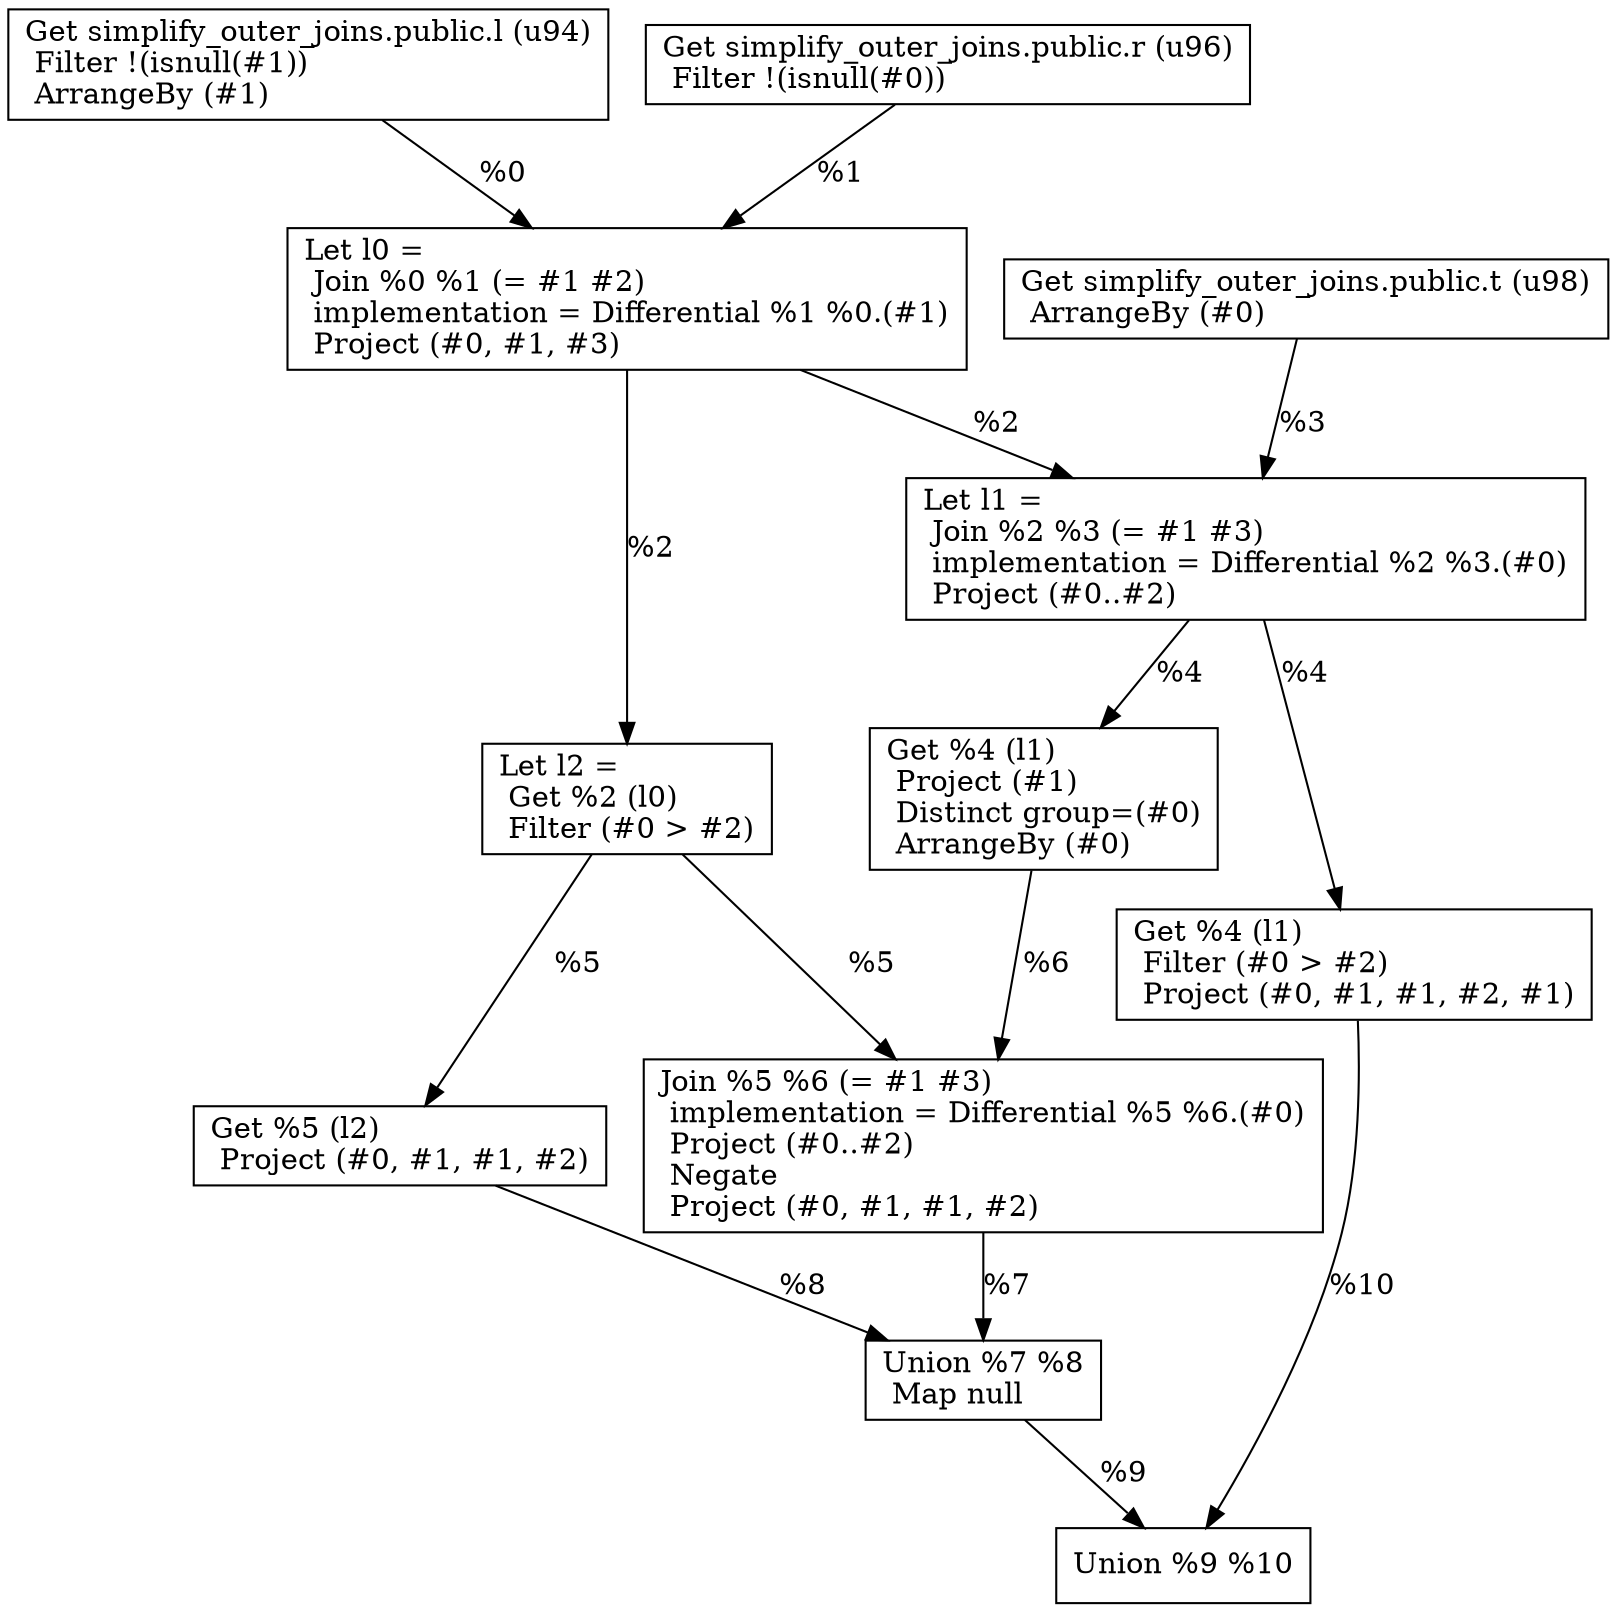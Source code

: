 digraph G {
    node0 [shape = record, label=" Get simplify_outer_joins.public.l (u94)\l Filter !(isnull(#1))\l ArrangeBy (#1)\l"]
    node1 [shape = record, label=" Get simplify_outer_joins.public.r (u96)\l Filter !(isnull(#0))\l"]
    node2 [shape = record, label="Let l0 =\l Join %0 %1 (= #1 #2)\l  implementation = Differential %1 %0.(#1)\l Project (#0, #1, #3)\l"]
    node3 [shape = record, label=" Get simplify_outer_joins.public.t (u98)\l ArrangeBy (#0)\l"]
    node4 [shape = record, label="Let l1 =\l Join %2 %3 (= #1 #3)\l  implementation = Differential %2 %3.(#0)\l Project (#0..#2)\l"]
    node5 [shape = record, label="Let l2 =\l Get %2 (l0)\l Filter (#0 \> #2)\l"]
    node6 [shape = record, label=" Get %4 (l1)\l Project (#1)\l Distinct group=(#0)\l ArrangeBy (#0)\l"]
    node7 [shape = record, label=" Join %5 %6 (= #1 #3)\l  implementation = Differential %5 %6.(#0)\l Project (#0..#2)\l Negate\l Project (#0, #1, #1, #2)\l"]
    node8 [shape = record, label=" Get %5 (l2)\l Project (#0, #1, #1, #2)\l"]
    node9 [shape = record, label=" Union %7 %8\l Map null\l"]
    node10 [shape = record, label=" Get %4 (l1)\l Filter (#0 \> #2)\l Project (#0, #1, #1, #2, #1)\l"]
    node11 [shape = record, label=" Union %9 %10\l"]
    node5 -> node7 [label = "%5\l"]
    node2 -> node4 [label = "%2\l"]
    node10 -> node11 [label = "%10\l"]
    node8 -> node9 [label = "%8\l"]
    node4 -> node6 [label = "%4\l"]
    node0 -> node2 [label = "%0\l"]
    node6 -> node7 [label = "%6\l"]
    node5 -> node8 [label = "%5\l"]
    node3 -> node4 [label = "%3\l"]
    node2 -> node5 [label = "%2\l"]
    node7 -> node9 [label = "%7\l"]
    node1 -> node2 [label = "%1\l"]
    node9 -> node11 [label = "%9\l"]
    node4 -> node10 [label = "%4\l"]
}
